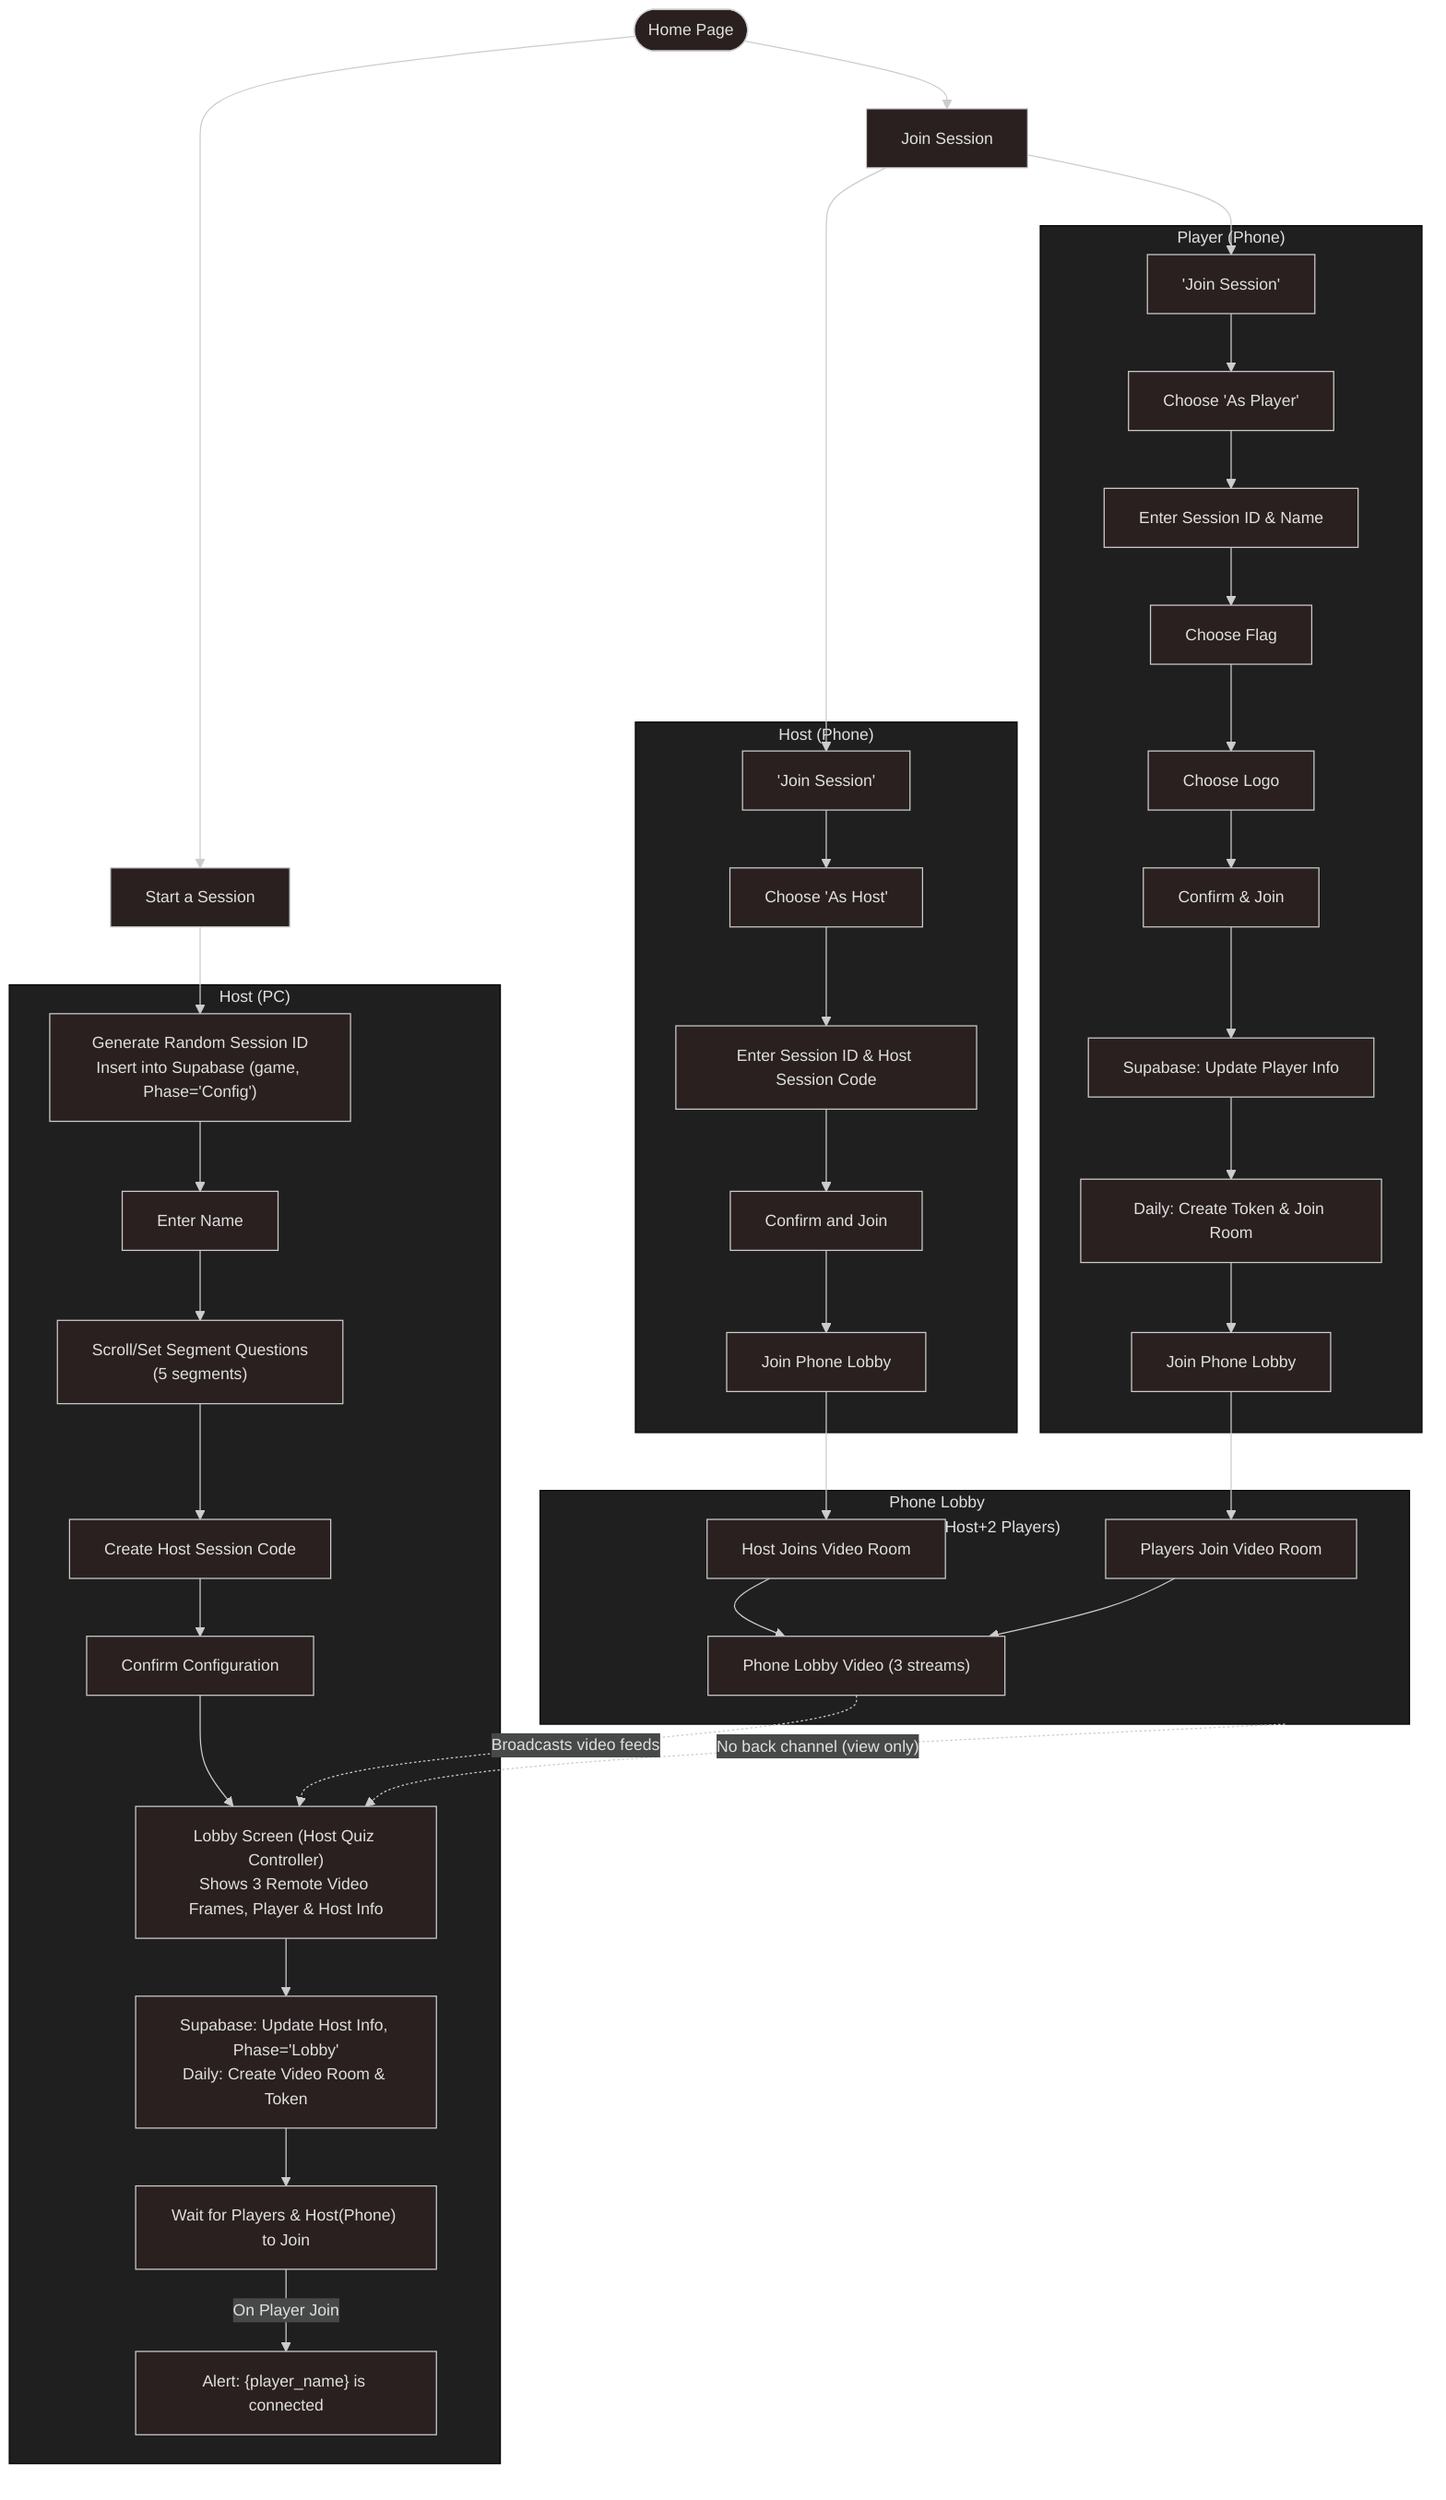 ---
config:
  theme: neo-dark
  layout: dagre
---
flowchart TD
  subgraph HostPC["Host (PC)"]
    direction TB
      CreateSession@{ label: "Generate Random Session ID<br>Insert into Supabase (game, Phase='Config')" }
      EnterName["Enter Name"]
      SelectSegments["Scroll/Set Segment Questions<br>(5 segments)"]
      CreateHostCode["Create Host Session Code"]
      ConfirmPC["Confirm Configuration"]
      LobbyController["Lobby Screen (Host Quiz Controller)<br>Shows 3 Remote Video Frames, Player &amp; Host Info"]
      UpdatePhase@{ label: "Supabase: Update Host Info, Phase='Lobby'<br>Daily: Create Video Room &amp; Token" }
      WaitPlayers["Wait for Players & Host(Phone) to Join"]
      AlertPopup["Alert: {player_name} is connected"]
  end

  subgraph HostPhone["Host (Phone)"]
    direction TB
      ClickJoinPhone@{ label: "'Join Session'" }
      ChooseAsHost@{ label: "Choose 'As Host'" }
      EnterSessionAndCode["Enter Session ID & Host Session Code"]
      ConfirmPhoneHost["Confirm and Join"]
      PhoneLobbyEntry["Join Phone Lobby"]
  end

  subgraph PlayerPhone["Player (Phone)"]
    direction TB
      ClickJoinPlayer@{ label: "'Join Session'" }
      ChooseAsPlayer@{ label: "Choose 'As Player'" }
      EnterSIDName["Enter Session ID & Name"]
      ChooseFlag["Choose Flag"]
      ChooseLogo["Choose Logo"]
      ConfirmPlayer["Confirm & Join"]
      UpdatePlayerInfo["Supabase: Update Player Info"]
      GetPlayerToken["Daily: Create Token & Join Room"]
      PhoneLobbyPlayerEntry["Join Phone Lobby"]
  end

  subgraph PhoneLobby["Phone Lobby<br/>(Video: Host+2 Players)"]
    direction TB
      HostJoinRoom["Host Joins Video Room"]
      PlayerJoinRoom["Players Join Video Room"]
      PhoneLobbyVideo["Phone Lobby Video (3 streams)"]
  end

  HomePage(["Home Page"]) --> StartSession["Start a Session"] & JoinSession["Join Session"]
  StartSession --> CreateSession
  CreateSession --> EnterName
  EnterName --> SelectSegments
  SelectSegments --> CreateHostCode
  CreateHostCode --> ConfirmPC
  ConfirmPC --> LobbyController
  LobbyController --> UpdatePhase
  UpdatePhase --> WaitPlayers

  WaitPlayers -- On Player Join --> AlertPopup

  JoinSession --> ClickJoinPhone & ClickJoinPlayer

  ClickJoinPhone --> ChooseAsHost
  ChooseAsHost --> EnterSessionAndCode
  EnterSessionAndCode --> ConfirmPhoneHost
  ConfirmPhoneHost --> PhoneLobbyEntry
  PhoneLobbyEntry --> HostJoinRoom

  ClickJoinPlayer --> ChooseAsPlayer
  ChooseAsPlayer --> EnterSIDName
  EnterSIDName --> ChooseFlag
  ChooseFlag --> ChooseLogo
  ChooseLogo --> ConfirmPlayer
  ConfirmPlayer --> UpdatePlayerInfo
  UpdatePlayerInfo --> GetPlayerToken
  GetPlayerToken --> PhoneLobbyPlayerEntry
  PhoneLobbyPlayerEntry --> PlayerJoinRoom

  HostJoinRoom & PlayerJoinRoom --> PhoneLobbyVideo

  %% Show connection from Phone Lobby to Host PC lobby as broadcast only (one way)
  PhoneLobbyVideo -.->|Broadcasts video feeds| LobbyController

  %% Make it clear PhoneLobby is separate from HostPC's LobbyController
  PhoneLobby -.->|"No back channel (view only)"| LobbyController

  %% Shape and label customizations
  CreateSession@{ shape: rect }
  UpdatePhase@{ shape: rect }
  ClickJoinPhone@{ shape: rect }
  ChooseAsHost@{ shape: rect }
  ClickJoinPlayer@{ shape: rect }
  ChooseAsPlayer@{ shape: rect }
